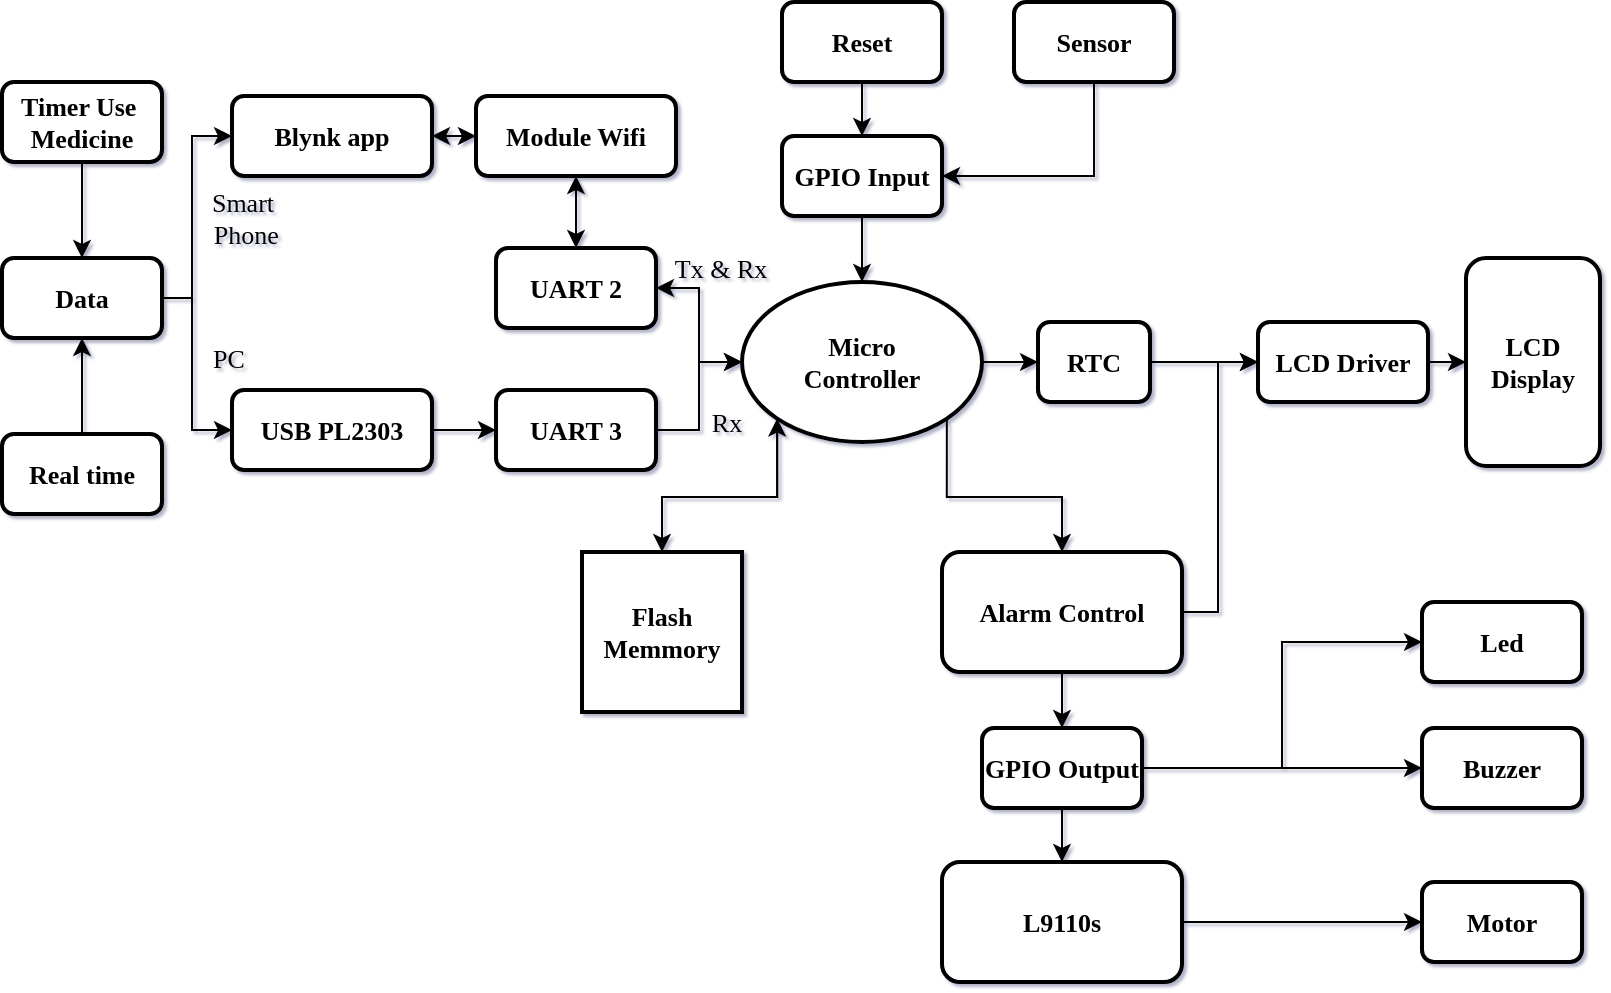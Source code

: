 <mxfile version="14.7.9" type="github">
  <diagram id="C5RBs43oDa-KdzZeNtuy" name="Page-1">
    <mxGraphModel dx="868" dy="484" grid="0" gridSize="10" guides="1" tooltips="1" connect="1" arrows="1" fold="1" page="1" pageScale="1" pageWidth="827" pageHeight="1169" math="0" shadow="1">
      <root>
        <mxCell id="WIyWlLk6GJQsqaUBKTNV-0" />
        <mxCell id="WIyWlLk6GJQsqaUBKTNV-1" parent="WIyWlLk6GJQsqaUBKTNV-0" />
        <mxCell id="_qKUl-IqB4eXEuKwATwz-39" style="edgeStyle=orthogonalEdgeStyle;rounded=0;orthogonalLoop=1;jettySize=auto;html=1;exitX=1;exitY=0.5;exitDx=0;exitDy=0;fontFamily=Verdana;fontSize=13;entryX=0;entryY=0.5;entryDx=0;entryDy=0;" parent="WIyWlLk6GJQsqaUBKTNV-1" source="_qKUl-IqB4eXEuKwATwz-0" target="_qKUl-IqB4eXEuKwATwz-13" edge="1">
          <mxGeometry relative="1" as="geometry">
            <mxPoint x="550" y="230" as="targetPoint" />
          </mxGeometry>
        </mxCell>
        <mxCell id="_qKUl-IqB4eXEuKwATwz-42" style="edgeStyle=orthogonalEdgeStyle;rounded=0;orthogonalLoop=1;jettySize=auto;html=1;exitX=0.5;exitY=1;exitDx=0;exitDy=0;fontFamily=Verdana;fontSize=13;" parent="WIyWlLk6GJQsqaUBKTNV-1" source="_qKUl-IqB4eXEuKwATwz-0" edge="1">
          <mxGeometry relative="1" as="geometry">
            <mxPoint x="440" y="270" as="targetPoint" />
          </mxGeometry>
        </mxCell>
        <mxCell id="_qKUl-IqB4eXEuKwATwz-45" style="edgeStyle=orthogonalEdgeStyle;rounded=0;orthogonalLoop=1;jettySize=auto;html=1;exitX=0;exitY=1;exitDx=0;exitDy=0;entryX=0.5;entryY=0;entryDx=0;entryDy=0;fontFamily=Verdana;fontSize=13;" parent="WIyWlLk6GJQsqaUBKTNV-1" source="_qKUl-IqB4eXEuKwATwz-0" target="_qKUl-IqB4eXEuKwATwz-11" edge="1">
          <mxGeometry relative="1" as="geometry" />
        </mxCell>
        <mxCell id="_qKUl-IqB4eXEuKwATwz-47" style="edgeStyle=orthogonalEdgeStyle;rounded=0;orthogonalLoop=1;jettySize=auto;html=1;exitX=1;exitY=1;exitDx=0;exitDy=0;entryX=0.5;entryY=0;entryDx=0;entryDy=0;fontFamily=Verdana;fontSize=13;" parent="WIyWlLk6GJQsqaUBKTNV-1" source="_qKUl-IqB4eXEuKwATwz-0" target="_qKUl-IqB4eXEuKwATwz-12" edge="1">
          <mxGeometry relative="1" as="geometry" />
        </mxCell>
        <mxCell id="_qKUl-IqB4eXEuKwATwz-71" style="edgeStyle=orthogonalEdgeStyle;rounded=0;orthogonalLoop=1;jettySize=auto;html=1;exitX=0;exitY=0.5;exitDx=0;exitDy=0;fontFamily=Verdana;fontSize=13;" parent="WIyWlLk6GJQsqaUBKTNV-1" source="_qKUl-IqB4eXEuKwATwz-0" target="_qKUl-IqB4eXEuKwATwz-63" edge="1">
          <mxGeometry relative="1" as="geometry" />
        </mxCell>
        <mxCell id="_qKUl-IqB4eXEuKwATwz-0" value="Micro&lt;br style=&quot;font-size: 13px;&quot;&gt;Controller" style="ellipse;whiteSpace=wrap;html=1;strokeWidth=2;fontFamily=Verdana;fontSize=13;fontStyle=1" parent="WIyWlLk6GJQsqaUBKTNV-1" vertex="1">
          <mxGeometry x="380" y="190" width="120" height="80" as="geometry" />
        </mxCell>
        <mxCell id="_qKUl-IqB4eXEuKwATwz-26" style="edgeStyle=orthogonalEdgeStyle;rounded=0;orthogonalLoop=1;jettySize=auto;html=1;exitX=0.5;exitY=1;exitDx=0;exitDy=0;entryX=0.5;entryY=0;entryDx=0;entryDy=0;fontFamily=Verdana;fontSize=13;" parent="WIyWlLk6GJQsqaUBKTNV-1" source="_qKUl-IqB4eXEuKwATwz-1" target="_qKUl-IqB4eXEuKwATwz-23" edge="1">
          <mxGeometry relative="1" as="geometry" />
        </mxCell>
        <mxCell id="_qKUl-IqB4eXEuKwATwz-1" value="Timer Use&amp;nbsp;&lt;br&gt;Medicine" style="rounded=1;whiteSpace=wrap;html=1;strokeWidth=2;fontFamily=Verdana;fontSize=13;fontStyle=1" parent="WIyWlLk6GJQsqaUBKTNV-1" vertex="1">
          <mxGeometry x="10" y="90" width="80" height="40" as="geometry" />
        </mxCell>
        <mxCell id="_qKUl-IqB4eXEuKwATwz-61" style="edgeStyle=orthogonalEdgeStyle;rounded=0;orthogonalLoop=1;jettySize=auto;html=1;exitX=1;exitY=0.5;exitDx=0;exitDy=0;entryX=0;entryY=0.5;entryDx=0;entryDy=0;fontFamily=Verdana;fontSize=13;" parent="WIyWlLk6GJQsqaUBKTNV-1" source="_qKUl-IqB4eXEuKwATwz-2" target="_qKUl-IqB4eXEuKwATwz-5" edge="1">
          <mxGeometry relative="1" as="geometry" />
        </mxCell>
        <mxCell id="_qKUl-IqB4eXEuKwATwz-2" value="Blynk app" style="rounded=1;whiteSpace=wrap;html=1;strokeWidth=2;fontFamily=Verdana;fontSize=13;fontStyle=1" parent="WIyWlLk6GJQsqaUBKTNV-1" vertex="1">
          <mxGeometry x="125" y="97" width="100" height="40" as="geometry" />
        </mxCell>
        <mxCell id="_qKUl-IqB4eXEuKwATwz-62" style="edgeStyle=orthogonalEdgeStyle;rounded=0;orthogonalLoop=1;jettySize=auto;html=1;exitX=0.5;exitY=0;exitDx=0;exitDy=0;fontFamily=Verdana;fontSize=13;" parent="WIyWlLk6GJQsqaUBKTNV-1" source="_qKUl-IqB4eXEuKwATwz-3" target="_qKUl-IqB4eXEuKwATwz-23" edge="1">
          <mxGeometry relative="1" as="geometry" />
        </mxCell>
        <mxCell id="_qKUl-IqB4eXEuKwATwz-3" value="Real time" style="rounded=1;whiteSpace=wrap;html=1;strokeWidth=2;fontFamily=Verdana;fontSize=13;fontStyle=1" parent="WIyWlLk6GJQsqaUBKTNV-1" vertex="1">
          <mxGeometry x="10" y="266" width="80" height="40" as="geometry" />
        </mxCell>
        <mxCell id="_qKUl-IqB4eXEuKwATwz-69" style="edgeStyle=orthogonalEdgeStyle;rounded=0;orthogonalLoop=1;jettySize=auto;html=1;entryX=0;entryY=0.5;entryDx=0;entryDy=0;fontFamily=Verdana;fontSize=13;" parent="WIyWlLk6GJQsqaUBKTNV-1" source="_qKUl-IqB4eXEuKwATwz-4" target="_qKUl-IqB4eXEuKwATwz-64" edge="1">
          <mxGeometry relative="1" as="geometry" />
        </mxCell>
        <mxCell id="_qKUl-IqB4eXEuKwATwz-4" value="USB PL2303" style="rounded=1;whiteSpace=wrap;html=1;strokeWidth=2;fontFamily=Verdana;fontSize=13;fontStyle=1" parent="WIyWlLk6GJQsqaUBKTNV-1" vertex="1">
          <mxGeometry x="125" y="244" width="100" height="40" as="geometry" />
        </mxCell>
        <mxCell id="_qKUl-IqB4eXEuKwATwz-67" style="edgeStyle=orthogonalEdgeStyle;rounded=0;orthogonalLoop=1;jettySize=auto;html=1;exitX=0.5;exitY=1;exitDx=0;exitDy=0;entryX=0.5;entryY=0;entryDx=0;entryDy=0;fontFamily=Verdana;fontSize=13;" parent="WIyWlLk6GJQsqaUBKTNV-1" source="_qKUl-IqB4eXEuKwATwz-5" target="_qKUl-IqB4eXEuKwATwz-63" edge="1">
          <mxGeometry relative="1" as="geometry" />
        </mxCell>
        <mxCell id="_qKUl-IqB4eXEuKwATwz-73" style="edgeStyle=orthogonalEdgeStyle;rounded=0;orthogonalLoop=1;jettySize=auto;html=1;exitX=0;exitY=0.5;exitDx=0;exitDy=0;entryX=1;entryY=0.5;entryDx=0;entryDy=0;fontFamily=Verdana;fontSize=13;" parent="WIyWlLk6GJQsqaUBKTNV-1" source="_qKUl-IqB4eXEuKwATwz-5" target="_qKUl-IqB4eXEuKwATwz-2" edge="1">
          <mxGeometry relative="1" as="geometry" />
        </mxCell>
        <mxCell id="_qKUl-IqB4eXEuKwATwz-5" value="Module Wifi" style="rounded=1;whiteSpace=wrap;html=1;strokeWidth=2;fontFamily=Verdana;fontSize=13;fontStyle=1" parent="WIyWlLk6GJQsqaUBKTNV-1" vertex="1">
          <mxGeometry x="247" y="97" width="100" height="40" as="geometry" />
        </mxCell>
        <mxCell id="_qKUl-IqB4eXEuKwATwz-79" style="edgeStyle=orthogonalEdgeStyle;rounded=0;orthogonalLoop=1;jettySize=auto;html=1;exitX=0.5;exitY=1;exitDx=0;exitDy=0;entryX=0.5;entryY=0;entryDx=0;entryDy=0;fontFamily=Verdana;fontSize=13;" parent="WIyWlLk6GJQsqaUBKTNV-1" source="_qKUl-IqB4eXEuKwATwz-8" target="_qKUl-IqB4eXEuKwATwz-78" edge="1">
          <mxGeometry relative="1" as="geometry" />
        </mxCell>
        <mxCell id="_qKUl-IqB4eXEuKwATwz-8" value="Reset" style="rounded=1;whiteSpace=wrap;html=1;strokeWidth=2;fontFamily=Verdana;fontSize=13;fontStyle=1" parent="WIyWlLk6GJQsqaUBKTNV-1" vertex="1">
          <mxGeometry x="400" y="50" width="80" height="40" as="geometry" />
        </mxCell>
        <mxCell id="_qKUl-IqB4eXEuKwATwz-80" style="edgeStyle=orthogonalEdgeStyle;rounded=0;orthogonalLoop=1;jettySize=auto;html=1;exitX=0.5;exitY=1;exitDx=0;exitDy=0;entryX=1;entryY=0.5;entryDx=0;entryDy=0;fontFamily=Verdana;fontSize=13;" parent="WIyWlLk6GJQsqaUBKTNV-1" source="_qKUl-IqB4eXEuKwATwz-9" target="_qKUl-IqB4eXEuKwATwz-78" edge="1">
          <mxGeometry relative="1" as="geometry" />
        </mxCell>
        <mxCell id="_qKUl-IqB4eXEuKwATwz-9" value="Sensor" style="rounded=1;whiteSpace=wrap;html=1;strokeWidth=2;fontFamily=Verdana;fontSize=13;fontStyle=1" parent="WIyWlLk6GJQsqaUBKTNV-1" vertex="1">
          <mxGeometry x="516" y="50" width="80" height="40" as="geometry" />
        </mxCell>
        <mxCell id="_qKUl-IqB4eXEuKwATwz-46" style="edgeStyle=orthogonalEdgeStyle;rounded=0;orthogonalLoop=1;jettySize=auto;html=1;entryX=0;entryY=1;entryDx=0;entryDy=0;fontFamily=Verdana;fontSize=13;" parent="WIyWlLk6GJQsqaUBKTNV-1" source="_qKUl-IqB4eXEuKwATwz-11" target="_qKUl-IqB4eXEuKwATwz-0" edge="1">
          <mxGeometry relative="1" as="geometry" />
        </mxCell>
        <mxCell id="_qKUl-IqB4eXEuKwATwz-11" value="Flash Memmory" style="whiteSpace=wrap;html=1;aspect=fixed;strokeWidth=2;fontFamily=Verdana;fontSize=13;fontStyle=1" parent="WIyWlLk6GJQsqaUBKTNV-1" vertex="1">
          <mxGeometry x="300" y="325" width="80" height="80" as="geometry" />
        </mxCell>
        <mxCell id="_qKUl-IqB4eXEuKwATwz-83" style="edgeStyle=orthogonalEdgeStyle;rounded=0;orthogonalLoop=1;jettySize=auto;html=1;exitX=0.5;exitY=1;exitDx=0;exitDy=0;fontFamily=Verdana;fontSize=13;" parent="WIyWlLk6GJQsqaUBKTNV-1" source="_qKUl-IqB4eXEuKwATwz-12" target="_qKUl-IqB4eXEuKwATwz-82" edge="1">
          <mxGeometry relative="1" as="geometry" />
        </mxCell>
        <mxCell id="_qKUl-IqB4eXEuKwATwz-87" style="edgeStyle=orthogonalEdgeStyle;rounded=0;orthogonalLoop=1;jettySize=auto;html=1;exitX=1;exitY=0.5;exitDx=0;exitDy=0;entryX=0;entryY=0.5;entryDx=0;entryDy=0;fontFamily=Verdana;fontSize=13;" parent="WIyWlLk6GJQsqaUBKTNV-1" source="_qKUl-IqB4eXEuKwATwz-12" target="_qKUl-IqB4eXEuKwATwz-55" edge="1">
          <mxGeometry relative="1" as="geometry">
            <Array as="points">
              <mxPoint x="618" y="355" />
              <mxPoint x="618" y="230" />
            </Array>
          </mxGeometry>
        </mxCell>
        <mxCell id="_qKUl-IqB4eXEuKwATwz-12" value="Alarm Control" style="rounded=1;whiteSpace=wrap;html=1;strokeWidth=2;fontFamily=Verdana;fontSize=13;fontStyle=1" parent="WIyWlLk6GJQsqaUBKTNV-1" vertex="1">
          <mxGeometry x="480" y="325" width="120" height="60" as="geometry" />
        </mxCell>
        <mxCell id="_qKUl-IqB4eXEuKwATwz-56" style="edgeStyle=orthogonalEdgeStyle;rounded=0;orthogonalLoop=1;jettySize=auto;html=1;exitX=1;exitY=0.5;exitDx=0;exitDy=0;fontFamily=Verdana;fontSize=13;" parent="WIyWlLk6GJQsqaUBKTNV-1" source="_qKUl-IqB4eXEuKwATwz-13" target="_qKUl-IqB4eXEuKwATwz-55" edge="1">
          <mxGeometry relative="1" as="geometry" />
        </mxCell>
        <mxCell id="_qKUl-IqB4eXEuKwATwz-13" value="RTC" style="rounded=1;whiteSpace=wrap;html=1;strokeWidth=2;fontFamily=Verdana;fontSize=13;fontStyle=1" parent="WIyWlLk6GJQsqaUBKTNV-1" vertex="1">
          <mxGeometry x="528" y="210" width="56" height="40" as="geometry" />
        </mxCell>
        <mxCell id="_qKUl-IqB4eXEuKwATwz-14" value="LCD Display" style="rounded=1;whiteSpace=wrap;html=1;strokeWidth=2;fontFamily=Verdana;fontSize=13;fontStyle=1" parent="WIyWlLk6GJQsqaUBKTNV-1" vertex="1">
          <mxGeometry x="742" y="178" width="67" height="104" as="geometry" />
        </mxCell>
        <mxCell id="_qKUl-IqB4eXEuKwATwz-15" value="Led" style="rounded=1;whiteSpace=wrap;html=1;strokeWidth=2;fontFamily=Verdana;fontSize=13;fontStyle=1" parent="WIyWlLk6GJQsqaUBKTNV-1" vertex="1">
          <mxGeometry x="720" y="350" width="80" height="40" as="geometry" />
        </mxCell>
        <mxCell id="_qKUl-IqB4eXEuKwATwz-16" value="Buzzer" style="rounded=1;whiteSpace=wrap;html=1;strokeWidth=2;fontFamily=Verdana;fontSize=13;fontStyle=1" parent="WIyWlLk6GJQsqaUBKTNV-1" vertex="1">
          <mxGeometry x="720" y="413" width="80" height="40" as="geometry" />
        </mxCell>
        <mxCell id="_qKUl-IqB4eXEuKwATwz-48" style="edgeStyle=orthogonalEdgeStyle;rounded=0;orthogonalLoop=1;jettySize=auto;html=1;exitX=1;exitY=0.5;exitDx=0;exitDy=0;entryX=0;entryY=0.5;entryDx=0;entryDy=0;fontFamily=Verdana;fontSize=13;" parent="WIyWlLk6GJQsqaUBKTNV-1" source="_qKUl-IqB4eXEuKwATwz-17" target="_qKUl-IqB4eXEuKwATwz-18" edge="1">
          <mxGeometry relative="1" as="geometry" />
        </mxCell>
        <mxCell id="_qKUl-IqB4eXEuKwATwz-17" value="L9110s" style="rounded=1;whiteSpace=wrap;html=1;strokeWidth=2;fontFamily=Verdana;fontSize=13;fontStyle=1" parent="WIyWlLk6GJQsqaUBKTNV-1" vertex="1">
          <mxGeometry x="480" y="480" width="120" height="60" as="geometry" />
        </mxCell>
        <mxCell id="_qKUl-IqB4eXEuKwATwz-18" value="Motor" style="rounded=1;whiteSpace=wrap;html=1;strokeWidth=2;fontFamily=Verdana;fontSize=13;fontStyle=1" parent="WIyWlLk6GJQsqaUBKTNV-1" vertex="1">
          <mxGeometry x="720" y="490" width="80" height="40" as="geometry" />
        </mxCell>
        <mxCell id="_qKUl-IqB4eXEuKwATwz-29" style="edgeStyle=orthogonalEdgeStyle;rounded=0;orthogonalLoop=1;jettySize=auto;html=1;exitX=1;exitY=0.5;exitDx=0;exitDy=0;entryX=0;entryY=0.5;entryDx=0;entryDy=0;fontFamily=Verdana;fontSize=13;" parent="WIyWlLk6GJQsqaUBKTNV-1" source="_qKUl-IqB4eXEuKwATwz-23" target="_qKUl-IqB4eXEuKwATwz-2" edge="1">
          <mxGeometry relative="1" as="geometry">
            <Array as="points">
              <mxPoint x="105" y="198" />
              <mxPoint x="105" y="117" />
            </Array>
          </mxGeometry>
        </mxCell>
        <mxCell id="_qKUl-IqB4eXEuKwATwz-70" style="edgeStyle=orthogonalEdgeStyle;rounded=0;orthogonalLoop=1;jettySize=auto;html=1;exitX=1;exitY=0.5;exitDx=0;exitDy=0;entryX=0;entryY=0.5;entryDx=0;entryDy=0;fontFamily=Verdana;fontSize=13;" parent="WIyWlLk6GJQsqaUBKTNV-1" source="_qKUl-IqB4eXEuKwATwz-23" target="_qKUl-IqB4eXEuKwATwz-4" edge="1">
          <mxGeometry relative="1" as="geometry">
            <Array as="points">
              <mxPoint x="105" y="198" />
              <mxPoint x="105" y="264" />
            </Array>
          </mxGeometry>
        </mxCell>
        <mxCell id="_qKUl-IqB4eXEuKwATwz-23" value="Data" style="rounded=1;whiteSpace=wrap;html=1;strokeWidth=2;fontFamily=Verdana;fontSize=13;fontStyle=1" parent="WIyWlLk6GJQsqaUBKTNV-1" vertex="1">
          <mxGeometry x="10" y="178" width="80" height="40" as="geometry" />
        </mxCell>
        <mxCell id="_qKUl-IqB4eXEuKwATwz-57" style="edgeStyle=orthogonalEdgeStyle;rounded=0;orthogonalLoop=1;jettySize=auto;html=1;exitX=1;exitY=0.5;exitDx=0;exitDy=0;entryX=0;entryY=0.5;entryDx=0;entryDy=0;fontFamily=Verdana;fontSize=13;" parent="WIyWlLk6GJQsqaUBKTNV-1" source="_qKUl-IqB4eXEuKwATwz-55" target="_qKUl-IqB4eXEuKwATwz-14" edge="1">
          <mxGeometry relative="1" as="geometry" />
        </mxCell>
        <mxCell id="_qKUl-IqB4eXEuKwATwz-55" value="LCD Driver" style="rounded=1;whiteSpace=wrap;html=1;strokeWidth=2;fontFamily=Verdana;fontSize=13;fontStyle=1" parent="WIyWlLk6GJQsqaUBKTNV-1" vertex="1">
          <mxGeometry x="638" y="210" width="85" height="40" as="geometry" />
        </mxCell>
        <mxCell id="_qKUl-IqB4eXEuKwATwz-65" style="edgeStyle=orthogonalEdgeStyle;rounded=0;orthogonalLoop=1;jettySize=auto;html=1;exitX=1;exitY=0.5;exitDx=0;exitDy=0;entryX=0;entryY=0.5;entryDx=0;entryDy=0;fontFamily=Verdana;fontSize=13;" parent="WIyWlLk6GJQsqaUBKTNV-1" source="_qKUl-IqB4eXEuKwATwz-63" target="_qKUl-IqB4eXEuKwATwz-0" edge="1">
          <mxGeometry relative="1" as="geometry" />
        </mxCell>
        <mxCell id="_qKUl-IqB4eXEuKwATwz-72" style="edgeStyle=orthogonalEdgeStyle;rounded=0;orthogonalLoop=1;jettySize=auto;html=1;exitX=0.5;exitY=0;exitDx=0;exitDy=0;entryX=0.5;entryY=1;entryDx=0;entryDy=0;fontFamily=Verdana;fontSize=13;" parent="WIyWlLk6GJQsqaUBKTNV-1" source="_qKUl-IqB4eXEuKwATwz-63" target="_qKUl-IqB4eXEuKwATwz-5" edge="1">
          <mxGeometry relative="1" as="geometry" />
        </mxCell>
        <mxCell id="_qKUl-IqB4eXEuKwATwz-63" value="UART 2" style="rounded=1;whiteSpace=wrap;html=1;strokeWidth=2;fontFamily=Verdana;fontSize=13;fontStyle=1" parent="WIyWlLk6GJQsqaUBKTNV-1" vertex="1">
          <mxGeometry x="257" y="173" width="80" height="40" as="geometry" />
        </mxCell>
        <mxCell id="_qKUl-IqB4eXEuKwATwz-66" style="edgeStyle=orthogonalEdgeStyle;rounded=0;orthogonalLoop=1;jettySize=auto;html=1;exitX=1;exitY=0.5;exitDx=0;exitDy=0;entryX=0;entryY=0.5;entryDx=0;entryDy=0;fontFamily=Verdana;fontSize=13;" parent="WIyWlLk6GJQsqaUBKTNV-1" source="_qKUl-IqB4eXEuKwATwz-64" target="_qKUl-IqB4eXEuKwATwz-0" edge="1">
          <mxGeometry relative="1" as="geometry" />
        </mxCell>
        <mxCell id="_qKUl-IqB4eXEuKwATwz-64" value="UART 3" style="rounded=1;whiteSpace=wrap;html=1;strokeWidth=2;fontFamily=Verdana;fontSize=13;fontStyle=1" parent="WIyWlLk6GJQsqaUBKTNV-1" vertex="1">
          <mxGeometry x="257" y="244" width="80" height="40" as="geometry" />
        </mxCell>
        <mxCell id="_qKUl-IqB4eXEuKwATwz-81" style="edgeStyle=orthogonalEdgeStyle;rounded=0;orthogonalLoop=1;jettySize=auto;html=1;exitX=0.5;exitY=1;exitDx=0;exitDy=0;fontFamily=Verdana;fontSize=13;" parent="WIyWlLk6GJQsqaUBKTNV-1" source="_qKUl-IqB4eXEuKwATwz-78" target="_qKUl-IqB4eXEuKwATwz-0" edge="1">
          <mxGeometry relative="1" as="geometry" />
        </mxCell>
        <mxCell id="_qKUl-IqB4eXEuKwATwz-78" value="GPIO Input" style="rounded=1;whiteSpace=wrap;html=1;strokeWidth=2;fontFamily=Verdana;fontSize=13;fontStyle=1" parent="WIyWlLk6GJQsqaUBKTNV-1" vertex="1">
          <mxGeometry x="400" y="117" width="80" height="40" as="geometry" />
        </mxCell>
        <mxCell id="_qKUl-IqB4eXEuKwATwz-84" style="edgeStyle=orthogonalEdgeStyle;rounded=0;orthogonalLoop=1;jettySize=auto;html=1;exitX=0.5;exitY=1;exitDx=0;exitDy=0;entryX=0.5;entryY=0;entryDx=0;entryDy=0;fontFamily=Verdana;fontSize=13;" parent="WIyWlLk6GJQsqaUBKTNV-1" source="_qKUl-IqB4eXEuKwATwz-82" target="_qKUl-IqB4eXEuKwATwz-17" edge="1">
          <mxGeometry relative="1" as="geometry" />
        </mxCell>
        <mxCell id="_qKUl-IqB4eXEuKwATwz-85" style="edgeStyle=orthogonalEdgeStyle;rounded=0;orthogonalLoop=1;jettySize=auto;html=1;exitX=1;exitY=0.5;exitDx=0;exitDy=0;entryX=0;entryY=0.5;entryDx=0;entryDy=0;fontFamily=Verdana;fontSize=13;" parent="WIyWlLk6GJQsqaUBKTNV-1" source="_qKUl-IqB4eXEuKwATwz-82" target="_qKUl-IqB4eXEuKwATwz-15" edge="1">
          <mxGeometry relative="1" as="geometry" />
        </mxCell>
        <mxCell id="_qKUl-IqB4eXEuKwATwz-86" style="edgeStyle=orthogonalEdgeStyle;rounded=0;orthogonalLoop=1;jettySize=auto;html=1;entryX=0;entryY=0.5;entryDx=0;entryDy=0;fontFamily=Verdana;fontSize=13;" parent="WIyWlLk6GJQsqaUBKTNV-1" source="_qKUl-IqB4eXEuKwATwz-82" target="_qKUl-IqB4eXEuKwATwz-16" edge="1">
          <mxGeometry relative="1" as="geometry" />
        </mxCell>
        <mxCell id="_qKUl-IqB4eXEuKwATwz-82" value="GPIO Output" style="rounded=1;whiteSpace=wrap;html=1;strokeWidth=2;fontFamily=Verdana;fontSize=13;fontStyle=1" parent="WIyWlLk6GJQsqaUBKTNV-1" vertex="1">
          <mxGeometry x="500" y="413" width="80" height="40" as="geometry" />
        </mxCell>
        <mxCell id="_qKUl-IqB4eXEuKwATwz-88" value="Tx &amp;amp; Rx" style="text;html=1;align=center;verticalAlign=middle;resizable=0;points=[];autosize=1;strokeColor=none;fontSize=13;fontFamily=Verdana;" parent="WIyWlLk6GJQsqaUBKTNV-1" vertex="1">
          <mxGeometry x="338" y="173" width="61" height="20" as="geometry" />
        </mxCell>
        <mxCell id="_qKUl-IqB4eXEuKwATwz-89" value="Rx" style="text;html=1;align=center;verticalAlign=middle;resizable=0;points=[];autosize=1;strokeColor=none;fontSize=13;fontFamily=Verdana;" parent="WIyWlLk6GJQsqaUBKTNV-1" vertex="1">
          <mxGeometry x="358" y="250" width="27" height="20" as="geometry" />
        </mxCell>
        <mxCell id="_qKUl-IqB4eXEuKwATwz-90" value="Smart&lt;br&gt;&amp;nbsp;Phone" style="text;html=1;align=center;verticalAlign=middle;resizable=0;points=[];autosize=1;strokeColor=none;fontSize=13;fontFamily=Verdana;" parent="WIyWlLk6GJQsqaUBKTNV-1" vertex="1">
          <mxGeometry x="102" y="140" width="55" height="36" as="geometry" />
        </mxCell>
        <mxCell id="_qKUl-IqB4eXEuKwATwz-91" value="PC" style="text;html=1;align=center;verticalAlign=middle;resizable=0;points=[];autosize=1;strokeColor=none;fontSize=13;fontFamily=Verdana;" parent="WIyWlLk6GJQsqaUBKTNV-1" vertex="1">
          <mxGeometry x="109" y="218" width="27" height="20" as="geometry" />
        </mxCell>
      </root>
    </mxGraphModel>
  </diagram>
</mxfile>
